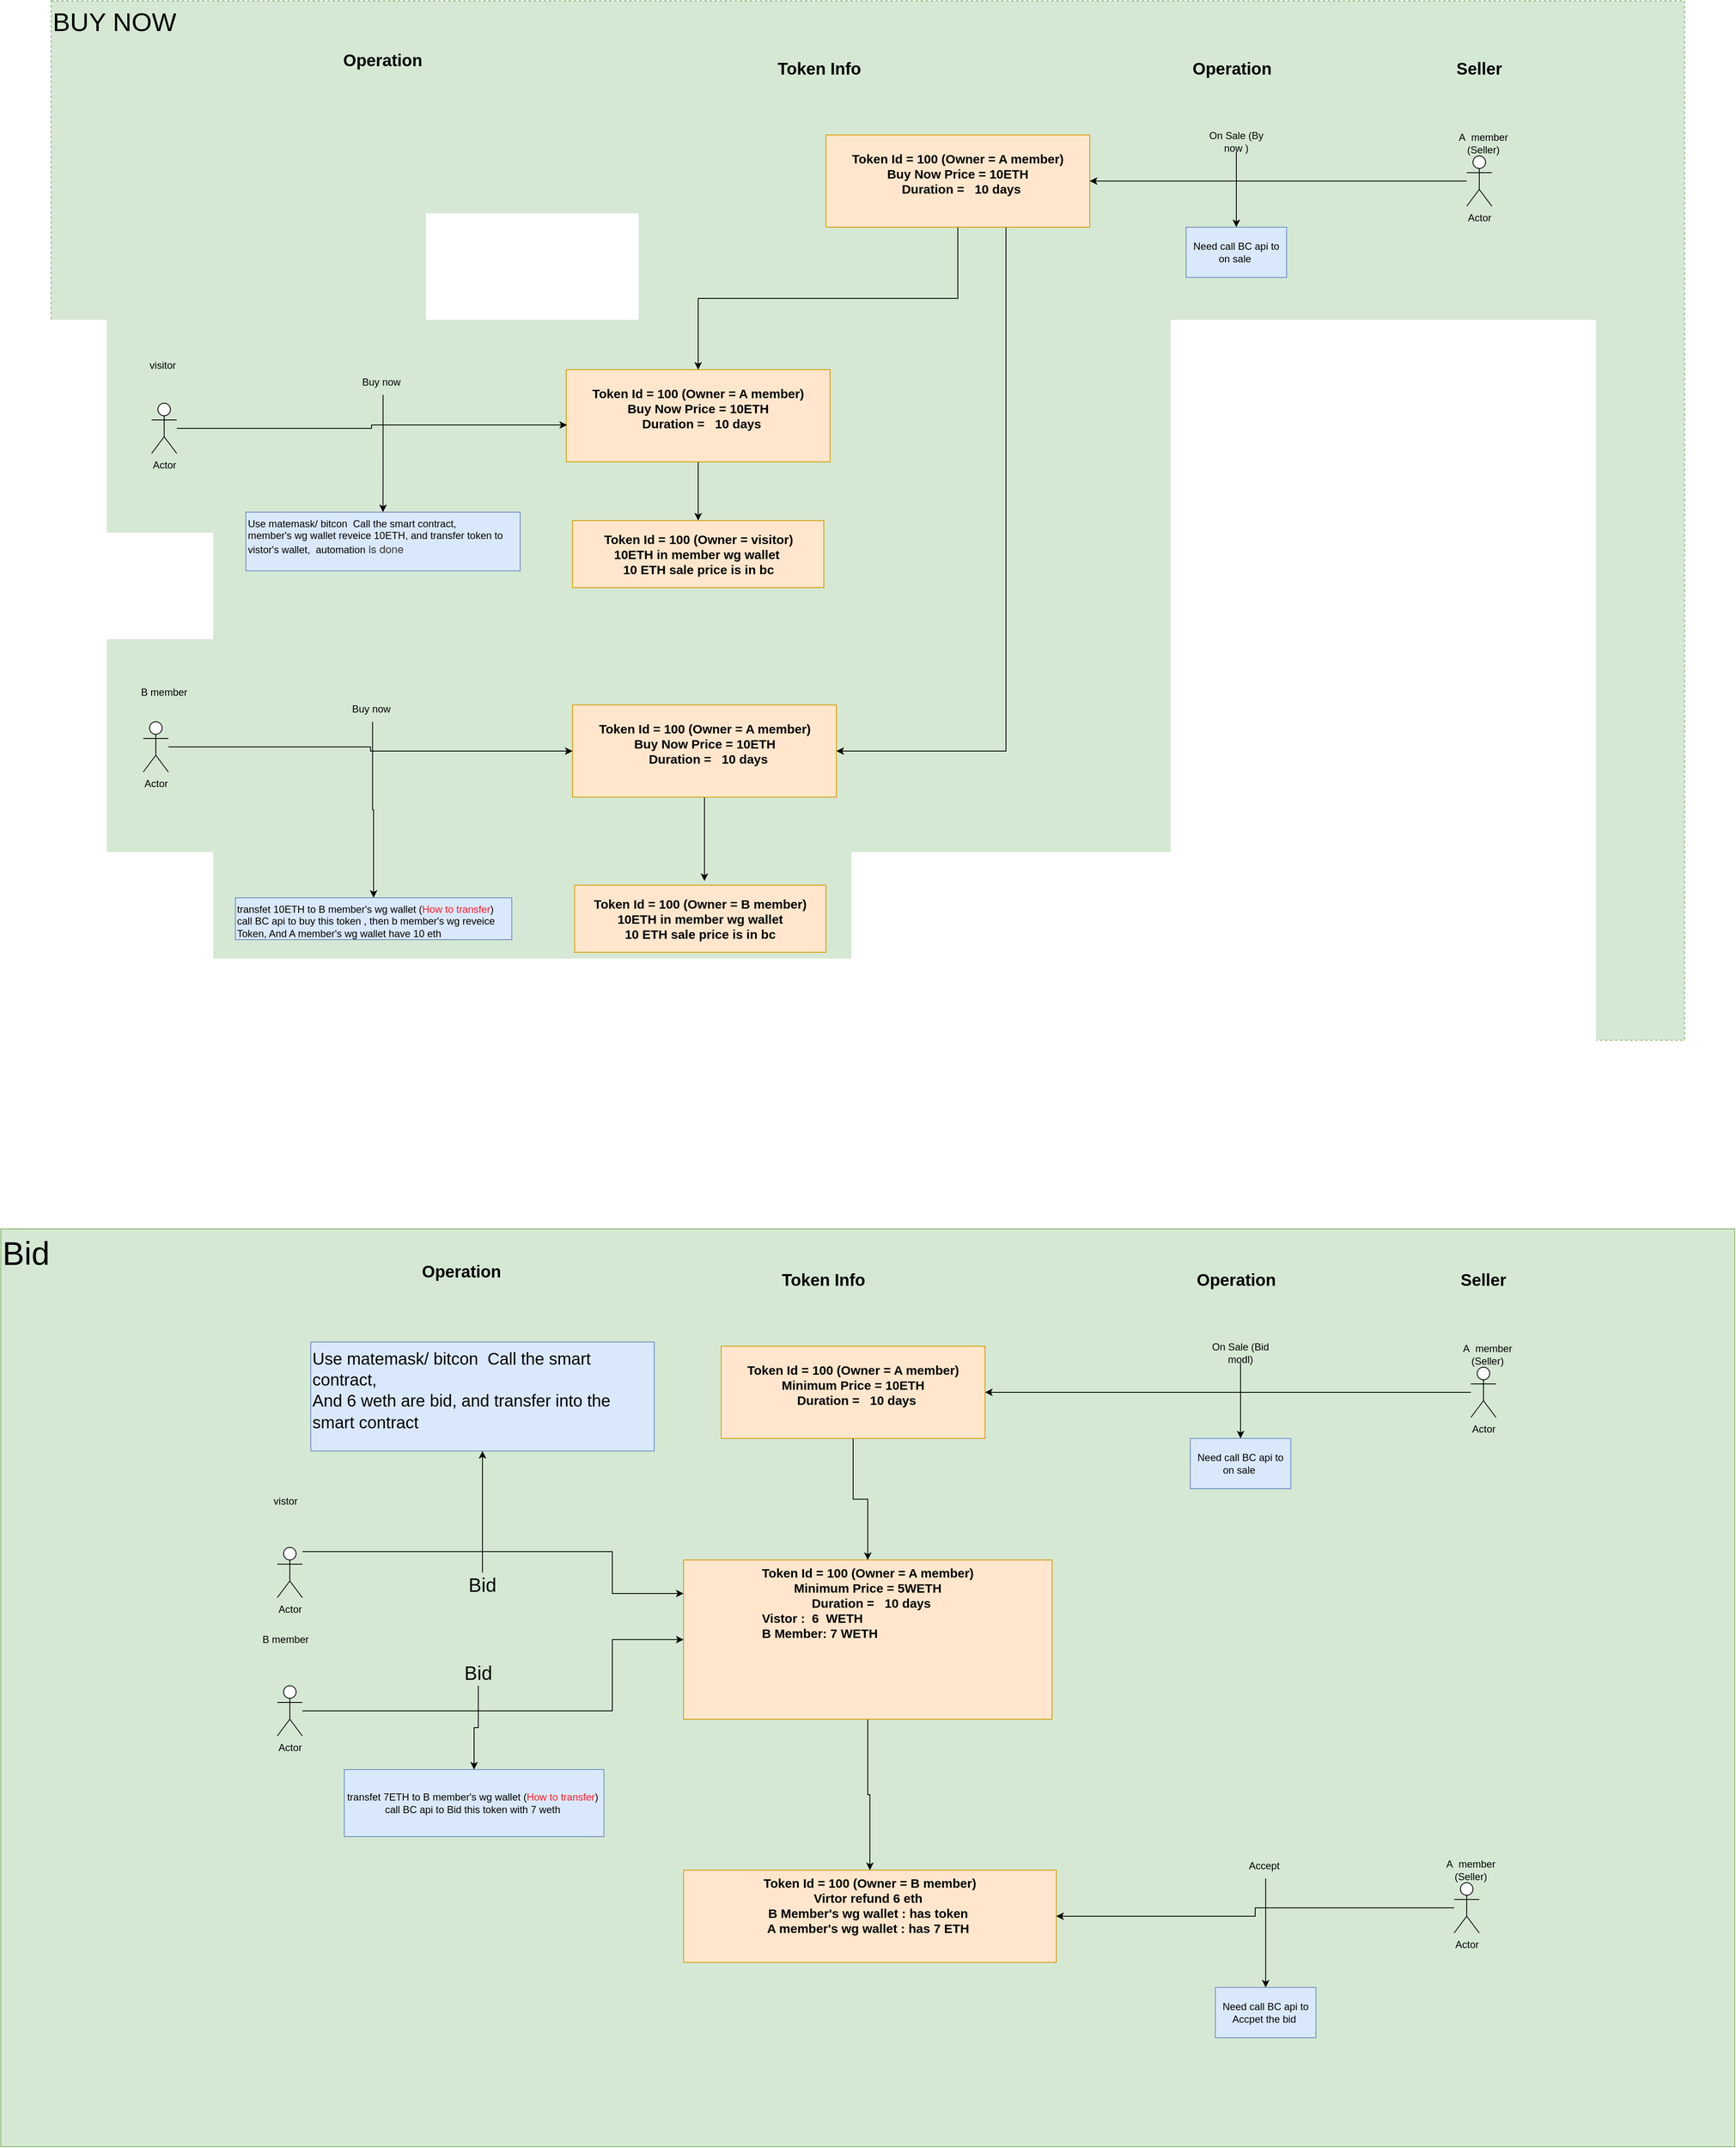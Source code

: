 <mxfile version="21.1.6" type="github">
  <diagram id="C5RBs43oDa-KdzZeNtuy" name="Page-1">
    <mxGraphModel dx="2514" dy="899" grid="1" gridSize="10" guides="1" tooltips="1" connect="1" arrows="1" fold="1" page="1" pageScale="1" pageWidth="827" pageHeight="1169" math="0" shadow="0">
      <root>
        <mxCell id="WIyWlLk6GJQsqaUBKTNV-0" />
        <mxCell id="WIyWlLk6GJQsqaUBKTNV-1" parent="WIyWlLk6GJQsqaUBKTNV-0" />
        <mxCell id="zLzfCKwRgQz-2UD7bMT8-159" value="Bid" style="rounded=0;whiteSpace=wrap;html=1;fillColor=#d5e8d4;strokeColor=#82b366;verticalAlign=top;align=left;fontSize=39;" vertex="1" parent="WIyWlLk6GJQsqaUBKTNV-1">
          <mxGeometry x="-440" y="1525" width="2070" height="1095" as="geometry" />
        </mxCell>
        <mxCell id="zLzfCKwRgQz-2UD7bMT8-51" value="&lt;font style=&quot;font-size: 31px;&quot;&gt;BUY NOW&amp;nbsp;&lt;/font&gt;" style="rounded=0;whiteSpace=wrap;html=1;dashed=1;fillColor=#d5e8d4;strokeColor=#82b366;verticalAlign=top;align=left;" vertex="1" parent="WIyWlLk6GJQsqaUBKTNV-1">
          <mxGeometry x="-380" y="60" width="1950" height="1240" as="geometry" />
        </mxCell>
        <mxCell id="zLzfCKwRgQz-2UD7bMT8-12" style="edgeStyle=orthogonalEdgeStyle;rounded=0;orthogonalLoop=1;jettySize=auto;html=1;" edge="1" parent="WIyWlLk6GJQsqaUBKTNV-1" source="zLzfCKwRgQz-2UD7bMT8-0" target="zLzfCKwRgQz-2UD7bMT8-11">
          <mxGeometry relative="1" as="geometry" />
        </mxCell>
        <mxCell id="zLzfCKwRgQz-2UD7bMT8-39" style="edgeStyle=orthogonalEdgeStyle;rounded=0;orthogonalLoop=1;jettySize=auto;html=1;" edge="1" parent="WIyWlLk6GJQsqaUBKTNV-1" source="zLzfCKwRgQz-2UD7bMT8-0" target="zLzfCKwRgQz-2UD7bMT8-38">
          <mxGeometry relative="1" as="geometry">
            <Array as="points">
              <mxPoint x="760" y="955" />
            </Array>
          </mxGeometry>
        </mxCell>
        <mxCell id="zLzfCKwRgQz-2UD7bMT8-0" value="&lt;b style=&quot;font-size: 15px;&quot;&gt;Token Id = 100 (Owner = A member)&lt;/b&gt;&lt;br style=&quot;font-size: 15px;&quot;&gt;&lt;b style=&quot;font-size: 15px;&quot;&gt;Buy Now Price = 10ETH&lt;br style=&quot;font-size: 15px;&quot;&gt;&amp;nbsp; Duration =&amp;nbsp; &amp;nbsp;10 days&lt;/b&gt;&lt;br style=&quot;font-size: 15px;&quot;&gt;&lt;b style=&quot;font-size: 15px;&quot;&gt;&amp;nbsp; &amp;nbsp; &amp;nbsp; &amp;nbsp;&amp;nbsp;&lt;/b&gt;" style="rounded=0;whiteSpace=wrap;html=1;align=center;fillColor=#ffe6cc;strokeColor=#d79b00;labelPosition=center;verticalLabelPosition=middle;verticalAlign=middle;fontSize=15;" vertex="1" parent="WIyWlLk6GJQsqaUBKTNV-1">
          <mxGeometry x="545" y="220" width="315" height="110" as="geometry" />
        </mxCell>
        <mxCell id="zLzfCKwRgQz-2UD7bMT8-1" style="edgeStyle=orthogonalEdgeStyle;rounded=0;orthogonalLoop=1;jettySize=auto;html=1;fontSize=13;" edge="1" parent="WIyWlLk6GJQsqaUBKTNV-1" source="zLzfCKwRgQz-2UD7bMT8-3" target="zLzfCKwRgQz-2UD7bMT8-0">
          <mxGeometry relative="1" as="geometry" />
        </mxCell>
        <mxCell id="zLzfCKwRgQz-2UD7bMT8-3" value="Actor" style="shape=umlActor;verticalLabelPosition=bottom;verticalAlign=top;html=1;outlineConnect=0;" vertex="1" parent="WIyWlLk6GJQsqaUBKTNV-1">
          <mxGeometry x="1310" y="245" width="30" height="60" as="geometry" />
        </mxCell>
        <mxCell id="zLzfCKwRgQz-2UD7bMT8-4" value="A&amp;nbsp; member (Seller)" style="text;html=1;strokeColor=none;fillColor=none;align=center;verticalAlign=middle;whiteSpace=wrap;rounded=0;" vertex="1" parent="WIyWlLk6GJQsqaUBKTNV-1">
          <mxGeometry x="1280" y="220" width="100" height="20" as="geometry" />
        </mxCell>
        <mxCell id="zLzfCKwRgQz-2UD7bMT8-5" value="&lt;b&gt;&lt;font style=&quot;font-size: 20px;&quot;&gt;Token Info&amp;nbsp;&lt;/font&gt;&lt;/b&gt;" style="text;html=1;strokeColor=none;fillColor=none;align=center;verticalAlign=middle;whiteSpace=wrap;rounded=0;" vertex="1" parent="WIyWlLk6GJQsqaUBKTNV-1">
          <mxGeometry x="480" y="130" width="120" height="20" as="geometry" />
        </mxCell>
        <mxCell id="zLzfCKwRgQz-2UD7bMT8-6" value="&lt;span style=&quot;font-size: 20px;&quot;&gt;&lt;b&gt;Seller&lt;/b&gt;&lt;/span&gt;" style="text;html=1;strokeColor=none;fillColor=none;align=center;verticalAlign=middle;whiteSpace=wrap;rounded=0;" vertex="1" parent="WIyWlLk6GJQsqaUBKTNV-1">
          <mxGeometry x="1265" y="130" width="120" height="20" as="geometry" />
        </mxCell>
        <mxCell id="zLzfCKwRgQz-2UD7bMT8-7" value="&lt;span style=&quot;font-size: 20px;&quot;&gt;&lt;b&gt;Operation&lt;/b&gt;&lt;/span&gt;" style="text;html=1;strokeColor=none;fillColor=none;align=center;verticalAlign=middle;whiteSpace=wrap;rounded=0;" vertex="1" parent="WIyWlLk6GJQsqaUBKTNV-1">
          <mxGeometry x="970" y="130" width="120" height="20" as="geometry" />
        </mxCell>
        <mxCell id="zLzfCKwRgQz-2UD7bMT8-9" value="Need call BC api to on sale&amp;nbsp;" style="rounded=0;whiteSpace=wrap;html=1;fillColor=#dae8fc;strokeColor=#6c8ebf;" vertex="1" parent="WIyWlLk6GJQsqaUBKTNV-1">
          <mxGeometry x="975" y="330" width="120" height="60" as="geometry" />
        </mxCell>
        <mxCell id="zLzfCKwRgQz-2UD7bMT8-35" value="" style="edgeStyle=orthogonalEdgeStyle;rounded=0;orthogonalLoop=1;jettySize=auto;html=1;" edge="1" parent="WIyWlLk6GJQsqaUBKTNV-1" source="zLzfCKwRgQz-2UD7bMT8-11" target="zLzfCKwRgQz-2UD7bMT8-34">
          <mxGeometry relative="1" as="geometry" />
        </mxCell>
        <mxCell id="zLzfCKwRgQz-2UD7bMT8-11" value="&lt;b style=&quot;font-size: 15px;&quot;&gt;Token Id = 100 (Owner = A member)&lt;/b&gt;&lt;br style=&quot;font-size: 15px;&quot;&gt;&lt;b style=&quot;font-size: 15px;&quot;&gt;Buy Now Price = 10ETH&lt;br style=&quot;font-size: 15px;&quot;&gt;&amp;nbsp; Duration =&amp;nbsp; &amp;nbsp;10 days&lt;/b&gt;&lt;br style=&quot;font-size: 15px;&quot;&gt;&lt;b style=&quot;font-size: 15px;&quot;&gt;&amp;nbsp; &amp;nbsp; &amp;nbsp; &amp;nbsp;&amp;nbsp;&lt;/b&gt;" style="rounded=0;whiteSpace=wrap;html=1;align=center;fillColor=#ffe6cc;strokeColor=#d79b00;labelPosition=center;verticalLabelPosition=middle;verticalAlign=middle;fontSize=15;" vertex="1" parent="WIyWlLk6GJQsqaUBKTNV-1">
          <mxGeometry x="235" y="500" width="315" height="110" as="geometry" />
        </mxCell>
        <mxCell id="zLzfCKwRgQz-2UD7bMT8-21" style="edgeStyle=orthogonalEdgeStyle;rounded=0;orthogonalLoop=1;jettySize=auto;html=1;entryX=0.003;entryY=0.6;entryDx=0;entryDy=0;entryPerimeter=0;" edge="1" parent="WIyWlLk6GJQsqaUBKTNV-1" source="zLzfCKwRgQz-2UD7bMT8-13" target="zLzfCKwRgQz-2UD7bMT8-11">
          <mxGeometry relative="1" as="geometry" />
        </mxCell>
        <mxCell id="zLzfCKwRgQz-2UD7bMT8-13" value="Actor" style="shape=umlActor;verticalLabelPosition=bottom;verticalAlign=top;html=1;outlineConnect=0;" vertex="1" parent="WIyWlLk6GJQsqaUBKTNV-1">
          <mxGeometry x="-260" y="540" width="30" height="60" as="geometry" />
        </mxCell>
        <mxCell id="zLzfCKwRgQz-2UD7bMT8-18" value="visitor&amp;nbsp;" style="text;html=1;strokeColor=none;fillColor=none;align=center;verticalAlign=middle;whiteSpace=wrap;rounded=0;" vertex="1" parent="WIyWlLk6GJQsqaUBKTNV-1">
          <mxGeometry x="-310" y="480" width="130" height="30" as="geometry" />
        </mxCell>
        <mxCell id="zLzfCKwRgQz-2UD7bMT8-33" value="" style="edgeStyle=orthogonalEdgeStyle;rounded=0;orthogonalLoop=1;jettySize=auto;html=1;" edge="1" parent="WIyWlLk6GJQsqaUBKTNV-1" source="zLzfCKwRgQz-2UD7bMT8-29" target="zLzfCKwRgQz-2UD7bMT8-32">
          <mxGeometry relative="1" as="geometry" />
        </mxCell>
        <mxCell id="zLzfCKwRgQz-2UD7bMT8-29" value="Buy now&amp;nbsp;" style="text;html=1;strokeColor=none;fillColor=none;align=center;verticalAlign=middle;whiteSpace=wrap;rounded=0;" vertex="1" parent="WIyWlLk6GJQsqaUBKTNV-1">
          <mxGeometry x="-13.75" y="500" width="60" height="30" as="geometry" />
        </mxCell>
        <mxCell id="zLzfCKwRgQz-2UD7bMT8-30" value="&lt;span style=&quot;font-size: 20px;&quot;&gt;&lt;b&gt;Operation&lt;/b&gt;&lt;/span&gt;" style="text;html=1;strokeColor=none;fillColor=none;align=center;verticalAlign=middle;whiteSpace=wrap;rounded=0;" vertex="1" parent="WIyWlLk6GJQsqaUBKTNV-1">
          <mxGeometry x="-43.75" y="120" width="120" height="20" as="geometry" />
        </mxCell>
        <mxCell id="zLzfCKwRgQz-2UD7bMT8-32" value="Use matemask/ bitcon&amp;nbsp;&amp;nbsp;Call the smart contract,&amp;nbsp;&amp;nbsp;&lt;br&gt;member&#39;s wg wallet reveice 10ETH, and transfer token to&amp;nbsp;&lt;br&gt;vistor&#39;s wallet,&amp;nbsp;&amp;nbsp;automation&lt;span style=&quot;color: rgb(51, 51, 51); font-family: &amp;quot;Helvetica Neue&amp;quot;, Helvetica, Arial, &amp;quot;Hiragino Sans GB&amp;quot;, &amp;quot;Hiragino Sans GB W3&amp;quot;, &amp;quot;Microsoft YaHei UI&amp;quot;, &amp;quot;Microsoft YaHei&amp;quot;, sans-serif; font-size: 13px;&quot; class=&quot;client_sen_word&quot;&gt;&amp;nbsp;is done&lt;/span&gt;" style="whiteSpace=wrap;html=1;verticalAlign=top;align=left;fillColor=#dae8fc;strokeColor=#6c8ebf;" vertex="1" parent="WIyWlLk6GJQsqaUBKTNV-1">
          <mxGeometry x="-147.5" y="670" width="327.5" height="70" as="geometry" />
        </mxCell>
        <mxCell id="zLzfCKwRgQz-2UD7bMT8-34" value="&lt;b style=&quot;border-color: var(--border-color);&quot;&gt;Token Id = 100 (Owner = visitor)&lt;br&gt;&lt;/b&gt;&lt;b style=&quot;border-color: var(--border-color);&quot;&gt;10ETH in member wg wallet&amp;nbsp;&lt;br&gt;10 ETH sale price is in bc&lt;br&gt;&lt;/b&gt;" style="rounded=0;whiteSpace=wrap;html=1;align=center;fillColor=#ffe6cc;strokeColor=#d79b00;labelPosition=center;verticalLabelPosition=middle;verticalAlign=middle;fontSize=15;" vertex="1" parent="WIyWlLk6GJQsqaUBKTNV-1">
          <mxGeometry x="242.5" y="680" width="300" height="80" as="geometry" />
        </mxCell>
        <mxCell id="zLzfCKwRgQz-2UD7bMT8-50" style="edgeStyle=orthogonalEdgeStyle;rounded=0;orthogonalLoop=1;jettySize=auto;html=1;" edge="1" parent="WIyWlLk6GJQsqaUBKTNV-1" source="zLzfCKwRgQz-2UD7bMT8-38">
          <mxGeometry relative="1" as="geometry">
            <mxPoint x="400" y="1110" as="targetPoint" />
          </mxGeometry>
        </mxCell>
        <mxCell id="zLzfCKwRgQz-2UD7bMT8-38" value="&lt;b style=&quot;font-size: 15px;&quot;&gt;Token Id = 100 (Owner = A member)&lt;/b&gt;&lt;br style=&quot;font-size: 15px;&quot;&gt;&lt;b style=&quot;font-size: 15px;&quot;&gt;Buy Now Price = 10ETH&lt;br style=&quot;font-size: 15px;&quot;&gt;&amp;nbsp; Duration =&amp;nbsp; &amp;nbsp;10 days&lt;/b&gt;&lt;br style=&quot;font-size: 15px;&quot;&gt;&lt;b style=&quot;font-size: 15px;&quot;&gt;&amp;nbsp; &amp;nbsp; &amp;nbsp; &amp;nbsp;&amp;nbsp;&lt;/b&gt;" style="rounded=0;whiteSpace=wrap;html=1;align=center;fillColor=#ffe6cc;strokeColor=#d79b00;labelPosition=center;verticalLabelPosition=middle;verticalAlign=middle;fontSize=15;" vertex="1" parent="WIyWlLk6GJQsqaUBKTNV-1">
          <mxGeometry x="242.5" y="900" width="315" height="110" as="geometry" />
        </mxCell>
        <mxCell id="zLzfCKwRgQz-2UD7bMT8-47" style="edgeStyle=orthogonalEdgeStyle;rounded=0;orthogonalLoop=1;jettySize=auto;html=1;entryX=0;entryY=0.5;entryDx=0;entryDy=0;" edge="1" parent="WIyWlLk6GJQsqaUBKTNV-1" source="zLzfCKwRgQz-2UD7bMT8-42" target="zLzfCKwRgQz-2UD7bMT8-38">
          <mxGeometry relative="1" as="geometry" />
        </mxCell>
        <mxCell id="zLzfCKwRgQz-2UD7bMT8-42" value="Actor" style="shape=umlActor;verticalLabelPosition=bottom;verticalAlign=top;html=1;outlineConnect=0;" vertex="1" parent="WIyWlLk6GJQsqaUBKTNV-1">
          <mxGeometry x="-270" y="920" width="30" height="60" as="geometry" />
        </mxCell>
        <mxCell id="zLzfCKwRgQz-2UD7bMT8-43" value="B member" style="text;html=1;strokeColor=none;fillColor=none;align=center;verticalAlign=middle;whiteSpace=wrap;rounded=0;" vertex="1" parent="WIyWlLk6GJQsqaUBKTNV-1">
          <mxGeometry x="-310" y="870" width="130" height="30" as="geometry" />
        </mxCell>
        <mxCell id="zLzfCKwRgQz-2UD7bMT8-44" value="" style="edgeStyle=orthogonalEdgeStyle;rounded=0;orthogonalLoop=1;jettySize=auto;html=1;" edge="1" parent="WIyWlLk6GJQsqaUBKTNV-1" source="zLzfCKwRgQz-2UD7bMT8-45" target="zLzfCKwRgQz-2UD7bMT8-46">
          <mxGeometry relative="1" as="geometry" />
        </mxCell>
        <mxCell id="zLzfCKwRgQz-2UD7bMT8-45" value="Buy now&amp;nbsp;" style="text;html=1;strokeColor=none;fillColor=none;align=center;verticalAlign=middle;whiteSpace=wrap;rounded=0;" vertex="1" parent="WIyWlLk6GJQsqaUBKTNV-1">
          <mxGeometry x="-26.25" y="890" width="60" height="30" as="geometry" />
        </mxCell>
        <mxCell id="zLzfCKwRgQz-2UD7bMT8-46" value="transfet 10ETH to B member&#39;s wg wallet (&lt;font color=&quot;#ff1929&quot;&gt;How to transfer&lt;/font&gt;)&amp;nbsp;&lt;br&gt;call BC api to buy this token , then b member&#39;s wg reveice&amp;nbsp;&lt;br&gt;Token, And A member&#39;s wg wallet have 10 eth" style="whiteSpace=wrap;html=1;verticalAlign=top;align=left;fillColor=#dae8fc;strokeColor=#6c8ebf;" vertex="1" parent="WIyWlLk6GJQsqaUBKTNV-1">
          <mxGeometry x="-160" y="1130" width="330" height="50" as="geometry" />
        </mxCell>
        <mxCell id="zLzfCKwRgQz-2UD7bMT8-49" value="&lt;b style=&quot;border-color: var(--border-color);&quot;&gt;Token Id = 100 (Owner = B member)&lt;br&gt;&lt;/b&gt;&lt;b style=&quot;border-color: var(--border-color);&quot;&gt;10ETH in member wg wallet&lt;br&gt;&lt;b style=&quot;border-color: var(--border-color);&quot;&gt;10 ETH sale price is in bc&lt;/b&gt;&lt;br&gt;&lt;/b&gt;" style="rounded=0;whiteSpace=wrap;html=1;align=center;fillColor=#ffe6cc;strokeColor=#d79b00;labelPosition=center;verticalLabelPosition=middle;verticalAlign=middle;fontSize=15;" vertex="1" parent="WIyWlLk6GJQsqaUBKTNV-1">
          <mxGeometry x="245" y="1115" width="300" height="80" as="geometry" />
        </mxCell>
        <mxCell id="zLzfCKwRgQz-2UD7bMT8-58" style="edgeStyle=orthogonalEdgeStyle;rounded=0;orthogonalLoop=1;jettySize=auto;html=1;" edge="1" parent="WIyWlLk6GJQsqaUBKTNV-1" source="zLzfCKwRgQz-2UD7bMT8-56" target="zLzfCKwRgQz-2UD7bMT8-9">
          <mxGeometry relative="1" as="geometry" />
        </mxCell>
        <mxCell id="zLzfCKwRgQz-2UD7bMT8-56" value="On Sale (By now )" style="text;html=1;strokeColor=none;fillColor=none;align=center;verticalAlign=middle;whiteSpace=wrap;rounded=0;" vertex="1" parent="WIyWlLk6GJQsqaUBKTNV-1">
          <mxGeometry x="990" y="215" width="90" height="25" as="geometry" />
        </mxCell>
        <mxCell id="zLzfCKwRgQz-2UD7bMT8-146" style="edgeStyle=orthogonalEdgeStyle;rounded=0;orthogonalLoop=1;jettySize=auto;html=1;" edge="1" parent="WIyWlLk6GJQsqaUBKTNV-1" source="zLzfCKwRgQz-2UD7bMT8-95" target="zLzfCKwRgQz-2UD7bMT8-130">
          <mxGeometry relative="1" as="geometry" />
        </mxCell>
        <mxCell id="zLzfCKwRgQz-2UD7bMT8-95" value="&lt;b style=&quot;font-size: 15px;&quot;&gt;Token Id = 100 (Owner = A member)&lt;/b&gt;&lt;br style=&quot;font-size: 15px;&quot;&gt;&lt;b style=&quot;border-color: var(--border-color);&quot;&gt;Minimum Price&amp;nbsp;&lt;/b&gt;&lt;b style=&quot;font-size: 15px;&quot;&gt;= 10ETH&lt;br style=&quot;font-size: 15px;&quot;&gt;&amp;nbsp; Duration =&amp;nbsp; &amp;nbsp;10 days&lt;/b&gt;&lt;br style=&quot;font-size: 15px;&quot;&gt;&lt;b style=&quot;font-size: 15px;&quot;&gt;&amp;nbsp; &amp;nbsp; &amp;nbsp; &amp;nbsp;&amp;nbsp;&lt;/b&gt;" style="rounded=0;whiteSpace=wrap;html=1;align=center;fillColor=#ffe6cc;strokeColor=#d79b00;labelPosition=center;verticalLabelPosition=middle;verticalAlign=middle;fontSize=15;" vertex="1" parent="WIyWlLk6GJQsqaUBKTNV-1">
          <mxGeometry x="420" y="1665" width="315" height="110" as="geometry" />
        </mxCell>
        <mxCell id="zLzfCKwRgQz-2UD7bMT8-96" style="edgeStyle=orthogonalEdgeStyle;rounded=0;orthogonalLoop=1;jettySize=auto;html=1;fontSize=13;" edge="1" parent="WIyWlLk6GJQsqaUBKTNV-1" source="zLzfCKwRgQz-2UD7bMT8-97" target="zLzfCKwRgQz-2UD7bMT8-95">
          <mxGeometry relative="1" as="geometry" />
        </mxCell>
        <mxCell id="zLzfCKwRgQz-2UD7bMT8-97" value="Actor" style="shape=umlActor;verticalLabelPosition=bottom;verticalAlign=top;html=1;outlineConnect=0;" vertex="1" parent="WIyWlLk6GJQsqaUBKTNV-1">
          <mxGeometry x="1315" y="1690" width="30" height="60" as="geometry" />
        </mxCell>
        <mxCell id="zLzfCKwRgQz-2UD7bMT8-98" value="A&amp;nbsp; member (Seller)" style="text;html=1;strokeColor=none;fillColor=none;align=center;verticalAlign=middle;whiteSpace=wrap;rounded=0;" vertex="1" parent="WIyWlLk6GJQsqaUBKTNV-1">
          <mxGeometry x="1285" y="1665" width="100" height="20" as="geometry" />
        </mxCell>
        <mxCell id="zLzfCKwRgQz-2UD7bMT8-99" value="&lt;b&gt;&lt;font style=&quot;font-size: 20px;&quot;&gt;Token Info&amp;nbsp;&lt;/font&gt;&lt;/b&gt;" style="text;html=1;strokeColor=none;fillColor=none;align=center;verticalAlign=middle;whiteSpace=wrap;rounded=0;" vertex="1" parent="WIyWlLk6GJQsqaUBKTNV-1">
          <mxGeometry x="485" y="1575" width="120" height="20" as="geometry" />
        </mxCell>
        <mxCell id="zLzfCKwRgQz-2UD7bMT8-100" value="&lt;span style=&quot;font-size: 20px;&quot;&gt;&lt;b&gt;Seller&lt;/b&gt;&lt;/span&gt;" style="text;html=1;strokeColor=none;fillColor=none;align=center;verticalAlign=middle;whiteSpace=wrap;rounded=0;" vertex="1" parent="WIyWlLk6GJQsqaUBKTNV-1">
          <mxGeometry x="1270" y="1575" width="120" height="20" as="geometry" />
        </mxCell>
        <mxCell id="zLzfCKwRgQz-2UD7bMT8-101" value="&lt;span style=&quot;font-size: 20px;&quot;&gt;&lt;b&gt;Operation&lt;/b&gt;&lt;/span&gt;" style="text;html=1;strokeColor=none;fillColor=none;align=center;verticalAlign=middle;whiteSpace=wrap;rounded=0;" vertex="1" parent="WIyWlLk6GJQsqaUBKTNV-1">
          <mxGeometry x="975" y="1575" width="120" height="20" as="geometry" />
        </mxCell>
        <mxCell id="zLzfCKwRgQz-2UD7bMT8-102" value="Need call BC api to on sale&amp;nbsp;" style="rounded=0;whiteSpace=wrap;html=1;fillColor=#dae8fc;strokeColor=#6c8ebf;" vertex="1" parent="WIyWlLk6GJQsqaUBKTNV-1">
          <mxGeometry x="980" y="1775" width="120" height="60" as="geometry" />
        </mxCell>
        <mxCell id="zLzfCKwRgQz-2UD7bMT8-110" value="&lt;span style=&quot;font-size: 20px;&quot;&gt;&lt;b&gt;Operation&lt;/b&gt;&lt;/span&gt;" style="text;html=1;strokeColor=none;fillColor=none;align=center;verticalAlign=middle;whiteSpace=wrap;rounded=0;" vertex="1" parent="WIyWlLk6GJQsqaUBKTNV-1">
          <mxGeometry x="50" y="1565" width="120" height="20" as="geometry" />
        </mxCell>
        <mxCell id="zLzfCKwRgQz-2UD7bMT8-122" style="edgeStyle=orthogonalEdgeStyle;rounded=0;orthogonalLoop=1;jettySize=auto;html=1;" edge="1" parent="WIyWlLk6GJQsqaUBKTNV-1" source="zLzfCKwRgQz-2UD7bMT8-123" target="zLzfCKwRgQz-2UD7bMT8-102">
          <mxGeometry relative="1" as="geometry" />
        </mxCell>
        <mxCell id="zLzfCKwRgQz-2UD7bMT8-123" value="On Sale (Bid modl)" style="text;html=1;strokeColor=none;fillColor=none;align=center;verticalAlign=middle;whiteSpace=wrap;rounded=0;" vertex="1" parent="WIyWlLk6GJQsqaUBKTNV-1">
          <mxGeometry x="995" y="1660" width="90" height="25" as="geometry" />
        </mxCell>
        <mxCell id="zLzfCKwRgQz-2UD7bMT8-131" style="edgeStyle=orthogonalEdgeStyle;rounded=0;orthogonalLoop=1;jettySize=auto;html=1;" edge="1" parent="WIyWlLk6GJQsqaUBKTNV-1" source="zLzfCKwRgQz-2UD7bMT8-124" target="zLzfCKwRgQz-2UD7bMT8-130">
          <mxGeometry relative="1" as="geometry">
            <Array as="points">
              <mxPoint x="290" y="1910" />
              <mxPoint x="290" y="1960" />
            </Array>
          </mxGeometry>
        </mxCell>
        <mxCell id="zLzfCKwRgQz-2UD7bMT8-124" value="Actor" style="shape=umlActor;verticalLabelPosition=bottom;verticalAlign=top;html=1;outlineConnect=0;" vertex="1" parent="WIyWlLk6GJQsqaUBKTNV-1">
          <mxGeometry x="-110" y="1905" width="30" height="60" as="geometry" />
        </mxCell>
        <mxCell id="zLzfCKwRgQz-2UD7bMT8-129" value="vistor" style="text;html=1;strokeColor=none;fillColor=none;align=center;verticalAlign=middle;whiteSpace=wrap;rounded=0;" vertex="1" parent="WIyWlLk6GJQsqaUBKTNV-1">
          <mxGeometry x="-130" y="1835" width="60" height="30" as="geometry" />
        </mxCell>
        <mxCell id="zLzfCKwRgQz-2UD7bMT8-149" style="edgeStyle=orthogonalEdgeStyle;rounded=0;orthogonalLoop=1;jettySize=auto;html=1;" edge="1" parent="WIyWlLk6GJQsqaUBKTNV-1" source="zLzfCKwRgQz-2UD7bMT8-130" target="zLzfCKwRgQz-2UD7bMT8-148">
          <mxGeometry relative="1" as="geometry" />
        </mxCell>
        <mxCell id="zLzfCKwRgQz-2UD7bMT8-130" value="&lt;div style=&quot;&quot;&gt;&lt;b style=&quot;background-color: initial;&quot;&gt;Token Id = 100 (Owner = A member)&lt;/b&gt;&lt;/div&gt;&lt;b style=&quot;border-color: var(--border-color);&quot;&gt;&lt;div style=&quot;&quot;&gt;&lt;b style=&quot;background-color: initial; border-color: var(--border-color);&quot;&gt;Minimum Price&amp;nbsp;&lt;/b&gt;&lt;b style=&quot;background-color: initial;&quot;&gt;= 5WETH&lt;/b&gt;&lt;/div&gt;&lt;/b&gt;&lt;b style=&quot;font-size: 15px;&quot;&gt;&lt;div style=&quot;&quot;&gt;&lt;b style=&quot;background-color: initial;&quot;&gt;&amp;nbsp; Duration =&amp;nbsp; &amp;nbsp;10 days&lt;/b&gt;&lt;/div&gt;&lt;div style=&quot;text-align: left;&quot;&gt;&lt;b style=&quot;background-color: initial;&quot;&gt;Vistor :&amp;nbsp; 6&amp;nbsp; WETH&amp;nbsp;&lt;br&gt;B Member: 7 WETH&lt;/b&gt;&lt;/div&gt;&lt;/b&gt;" style="rounded=0;whiteSpace=wrap;html=1;align=center;fillColor=#ffe6cc;strokeColor=#d79b00;labelPosition=center;verticalLabelPosition=middle;verticalAlign=top;fontSize=15;" vertex="1" parent="WIyWlLk6GJQsqaUBKTNV-1">
          <mxGeometry x="375" y="1920" width="440" height="190" as="geometry" />
        </mxCell>
        <mxCell id="zLzfCKwRgQz-2UD7bMT8-137" value="" style="edgeStyle=orthogonalEdgeStyle;rounded=0;orthogonalLoop=1;jettySize=auto;html=1;" edge="1" parent="WIyWlLk6GJQsqaUBKTNV-1" source="zLzfCKwRgQz-2UD7bMT8-135" target="zLzfCKwRgQz-2UD7bMT8-136">
          <mxGeometry relative="1" as="geometry" />
        </mxCell>
        <mxCell id="zLzfCKwRgQz-2UD7bMT8-135" value="Bid" style="text;html=1;strokeColor=none;fillColor=none;align=center;verticalAlign=middle;whiteSpace=wrap;rounded=0;fontSize=23;" vertex="1" parent="WIyWlLk6GJQsqaUBKTNV-1">
          <mxGeometry x="105" y="1935" width="60" height="30" as="geometry" />
        </mxCell>
        <mxCell id="zLzfCKwRgQz-2UD7bMT8-136" value="&lt;font style=&quot;font-size: 20px;&quot;&gt;Use matemask/ bitcon&amp;nbsp;&amp;nbsp;Call the smart contract,&amp;nbsp;&amp;nbsp;&lt;br style=&quot;border-color: var(--border-color);&quot;&gt;And 6 weth are bid, and transfer into the smart contract&lt;br&gt;&lt;/font&gt;" style="whiteSpace=wrap;html=1;verticalAlign=top;align=left;fontSize=21;fillColor=#dae8fc;strokeColor=#6c8ebf;" vertex="1" parent="WIyWlLk6GJQsqaUBKTNV-1">
          <mxGeometry x="-70" y="1660" width="410" height="130" as="geometry" />
        </mxCell>
        <mxCell id="zLzfCKwRgQz-2UD7bMT8-145" style="edgeStyle=orthogonalEdgeStyle;rounded=0;orthogonalLoop=1;jettySize=auto;html=1;" edge="1" parent="WIyWlLk6GJQsqaUBKTNV-1" source="zLzfCKwRgQz-2UD7bMT8-138" target="zLzfCKwRgQz-2UD7bMT8-130">
          <mxGeometry relative="1" as="geometry">
            <Array as="points">
              <mxPoint x="290" y="2100" />
              <mxPoint x="290" y="2015" />
            </Array>
          </mxGeometry>
        </mxCell>
        <mxCell id="zLzfCKwRgQz-2UD7bMT8-138" value="Actor" style="shape=umlActor;verticalLabelPosition=bottom;verticalAlign=top;html=1;outlineConnect=0;" vertex="1" parent="WIyWlLk6GJQsqaUBKTNV-1">
          <mxGeometry x="-110" y="2070" width="30" height="60" as="geometry" />
        </mxCell>
        <mxCell id="zLzfCKwRgQz-2UD7bMT8-139" value="B member" style="text;html=1;strokeColor=none;fillColor=none;align=center;verticalAlign=middle;whiteSpace=wrap;rounded=0;" vertex="1" parent="WIyWlLk6GJQsqaUBKTNV-1">
          <mxGeometry x="-130" y="2000" width="60" height="30" as="geometry" />
        </mxCell>
        <mxCell id="zLzfCKwRgQz-2UD7bMT8-144" value="" style="edgeStyle=orthogonalEdgeStyle;rounded=0;orthogonalLoop=1;jettySize=auto;html=1;" edge="1" parent="WIyWlLk6GJQsqaUBKTNV-1" source="zLzfCKwRgQz-2UD7bMT8-140" target="zLzfCKwRgQz-2UD7bMT8-143">
          <mxGeometry relative="1" as="geometry" />
        </mxCell>
        <mxCell id="zLzfCKwRgQz-2UD7bMT8-140" value="Bid" style="text;html=1;strokeColor=none;fillColor=none;align=center;verticalAlign=middle;whiteSpace=wrap;rounded=0;fontSize=23;" vertex="1" parent="WIyWlLk6GJQsqaUBKTNV-1">
          <mxGeometry x="100" y="2040" width="60" height="30" as="geometry" />
        </mxCell>
        <mxCell id="zLzfCKwRgQz-2UD7bMT8-143" value="transfet 7ETH to B member&#39;s wg wallet (&lt;font style=&quot;border-color: var(--border-color); text-align: left;&quot; color=&quot;#ff1929&quot;&gt;How to transfer&lt;/font&gt;&lt;span style=&quot;text-align: left;&quot;&gt;)&amp;nbsp;&lt;/span&gt;&lt;br style=&quot;border-color: var(--border-color); text-align: left;&quot;&gt;&lt;span style=&quot;text-align: left;&quot;&gt;call BC api to Bid this token with 7 weth&amp;nbsp;&lt;/span&gt;" style="whiteSpace=wrap;html=1;fillColor=#dae8fc;strokeColor=#6c8ebf;" vertex="1" parent="WIyWlLk6GJQsqaUBKTNV-1">
          <mxGeometry x="-30" y="2170" width="310" height="80" as="geometry" />
        </mxCell>
        <mxCell id="zLzfCKwRgQz-2UD7bMT8-148" value="&lt;div style=&quot;&quot;&gt;&lt;b style=&quot;background-color: initial;&quot;&gt;Token Id = 100 (Owner = B member)&lt;br&gt;Virtor refund 6 eth&amp;nbsp;&lt;br&gt;&lt;/b&gt;&lt;/div&gt;&lt;div style=&quot;&quot;&gt;&lt;b&gt;B Member&#39;s wg wallet : has token&amp;nbsp;&lt;br&gt;A member&#39;s wg wallet : has 7 ETH&amp;nbsp;&lt;/b&gt;&lt;/div&gt;&lt;b style=&quot;border-color: var(--border-color);&quot;&gt;&lt;div style=&quot;&quot;&gt;&lt;br&gt;&lt;/div&gt;&lt;/b&gt;" style="rounded=0;whiteSpace=wrap;html=1;align=center;fillColor=#ffe6cc;strokeColor=#d79b00;labelPosition=center;verticalLabelPosition=middle;verticalAlign=top;fontSize=15;" vertex="1" parent="WIyWlLk6GJQsqaUBKTNV-1">
          <mxGeometry x="375" y="2290" width="445" height="110" as="geometry" />
        </mxCell>
        <mxCell id="zLzfCKwRgQz-2UD7bMT8-154" style="edgeStyle=orthogonalEdgeStyle;rounded=0;orthogonalLoop=1;jettySize=auto;html=1;" edge="1" parent="WIyWlLk6GJQsqaUBKTNV-1" source="zLzfCKwRgQz-2UD7bMT8-152" target="zLzfCKwRgQz-2UD7bMT8-148">
          <mxGeometry relative="1" as="geometry" />
        </mxCell>
        <mxCell id="zLzfCKwRgQz-2UD7bMT8-152" value="Actor" style="shape=umlActor;verticalLabelPosition=bottom;verticalAlign=top;html=1;outlineConnect=0;" vertex="1" parent="WIyWlLk6GJQsqaUBKTNV-1">
          <mxGeometry x="1295" y="2305" width="30" height="60" as="geometry" />
        </mxCell>
        <mxCell id="zLzfCKwRgQz-2UD7bMT8-153" value="A&amp;nbsp; member (Seller)" style="text;html=1;strokeColor=none;fillColor=none;align=center;verticalAlign=middle;whiteSpace=wrap;rounded=0;" vertex="1" parent="WIyWlLk6GJQsqaUBKTNV-1">
          <mxGeometry x="1265" y="2280" width="100" height="20" as="geometry" />
        </mxCell>
        <mxCell id="zLzfCKwRgQz-2UD7bMT8-158" value="" style="edgeStyle=orthogonalEdgeStyle;rounded=0;orthogonalLoop=1;jettySize=auto;html=1;" edge="1" parent="WIyWlLk6GJQsqaUBKTNV-1" source="zLzfCKwRgQz-2UD7bMT8-156" target="zLzfCKwRgQz-2UD7bMT8-157">
          <mxGeometry relative="1" as="geometry" />
        </mxCell>
        <mxCell id="zLzfCKwRgQz-2UD7bMT8-156" value="Accept&amp;nbsp;" style="text;html=1;strokeColor=none;fillColor=none;align=center;verticalAlign=middle;whiteSpace=wrap;rounded=0;" vertex="1" parent="WIyWlLk6GJQsqaUBKTNV-1">
          <mxGeometry x="1040" y="2270" width="60" height="30" as="geometry" />
        </mxCell>
        <mxCell id="zLzfCKwRgQz-2UD7bMT8-157" value="Need call BC api to Accpet the bid&amp;nbsp;" style="whiteSpace=wrap;html=1;fillColor=#dae8fc;strokeColor=#6c8ebf;" vertex="1" parent="WIyWlLk6GJQsqaUBKTNV-1">
          <mxGeometry x="1010" y="2430" width="120" height="60" as="geometry" />
        </mxCell>
      </root>
    </mxGraphModel>
  </diagram>
</mxfile>

